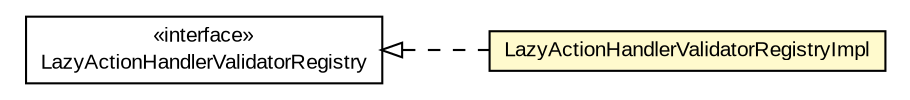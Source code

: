 #!/usr/local/bin/dot
#
# Class diagram 
# Generated by UMLGraph version R5_6-24-gf6e263 (http://www.umlgraph.org/)
#

digraph G {
	edge [fontname="arial",fontsize=10,labelfontname="arial",labelfontsize=10];
	node [fontname="arial",fontsize=10,shape=plaintext];
	nodesep=0.25;
	ranksep=0.5;
	rankdir=LR;
	// com.gwtplatform.dispatch.rpc.server.actionhandlervalidator.LazyActionHandlerValidatorRegistry
	c305116 [label=<<table title="com.gwtplatform.dispatch.rpc.server.actionhandlervalidator.LazyActionHandlerValidatorRegistry" border="0" cellborder="1" cellspacing="0" cellpadding="2" port="p" href="../../actionhandlervalidator/LazyActionHandlerValidatorRegistry.html">
		<tr><td><table border="0" cellspacing="0" cellpadding="1">
<tr><td align="center" balign="center"> &#171;interface&#187; </td></tr>
<tr><td align="center" balign="center"> LazyActionHandlerValidatorRegistry </td></tr>
		</table></td></tr>
		</table>>, URL="../../actionhandlervalidator/LazyActionHandlerValidatorRegistry.html", fontname="arial", fontcolor="black", fontsize=10.0];
	// com.gwtplatform.dispatch.rpc.server.guice.actionhandlervalidator.LazyActionHandlerValidatorRegistryImpl
	c305383 [label=<<table title="com.gwtplatform.dispatch.rpc.server.guice.actionhandlervalidator.LazyActionHandlerValidatorRegistryImpl" border="0" cellborder="1" cellspacing="0" cellpadding="2" port="p" bgcolor="lemonChiffon" href="./LazyActionHandlerValidatorRegistryImpl.html">
		<tr><td><table border="0" cellspacing="0" cellpadding="1">
<tr><td align="center" balign="center"> LazyActionHandlerValidatorRegistryImpl </td></tr>
		</table></td></tr>
		</table>>, URL="./LazyActionHandlerValidatorRegistryImpl.html", fontname="arial", fontcolor="black", fontsize=10.0];
	//com.gwtplatform.dispatch.rpc.server.guice.actionhandlervalidator.LazyActionHandlerValidatorRegistryImpl implements com.gwtplatform.dispatch.rpc.server.actionhandlervalidator.LazyActionHandlerValidatorRegistry
	c305116:p -> c305383:p [dir=back,arrowtail=empty,style=dashed];
}

